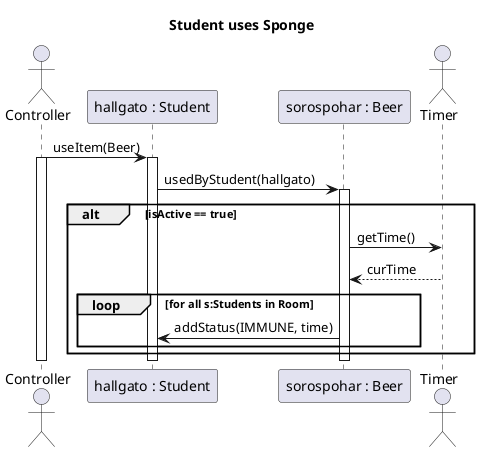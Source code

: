 @startuml Student uses Sponge
title Student uses Sponge

actor Controller as C
participant "hallgato : Student" as s
participant "sorospohar : Beer" as b
actor Timer as t

' Itt useItem(cheese) vagy useItem(Item)nek kéne lennie?
C -> s : useItem(Beer)
Activate C
Activate s
' Még nincs ilyen a class diagrammon
s -> b : usedByStudent(hallgato)
Activate b
' Nincs ilyen függvénye a szobának
alt isActive == true
b -> t : getTime()
t --> b : curTime
loop for all s:Students in Room
b -> s : addStatus(IMMUNE, time)
end
end
Deactivate b
Deactivate s
Deactivate C

@enduml